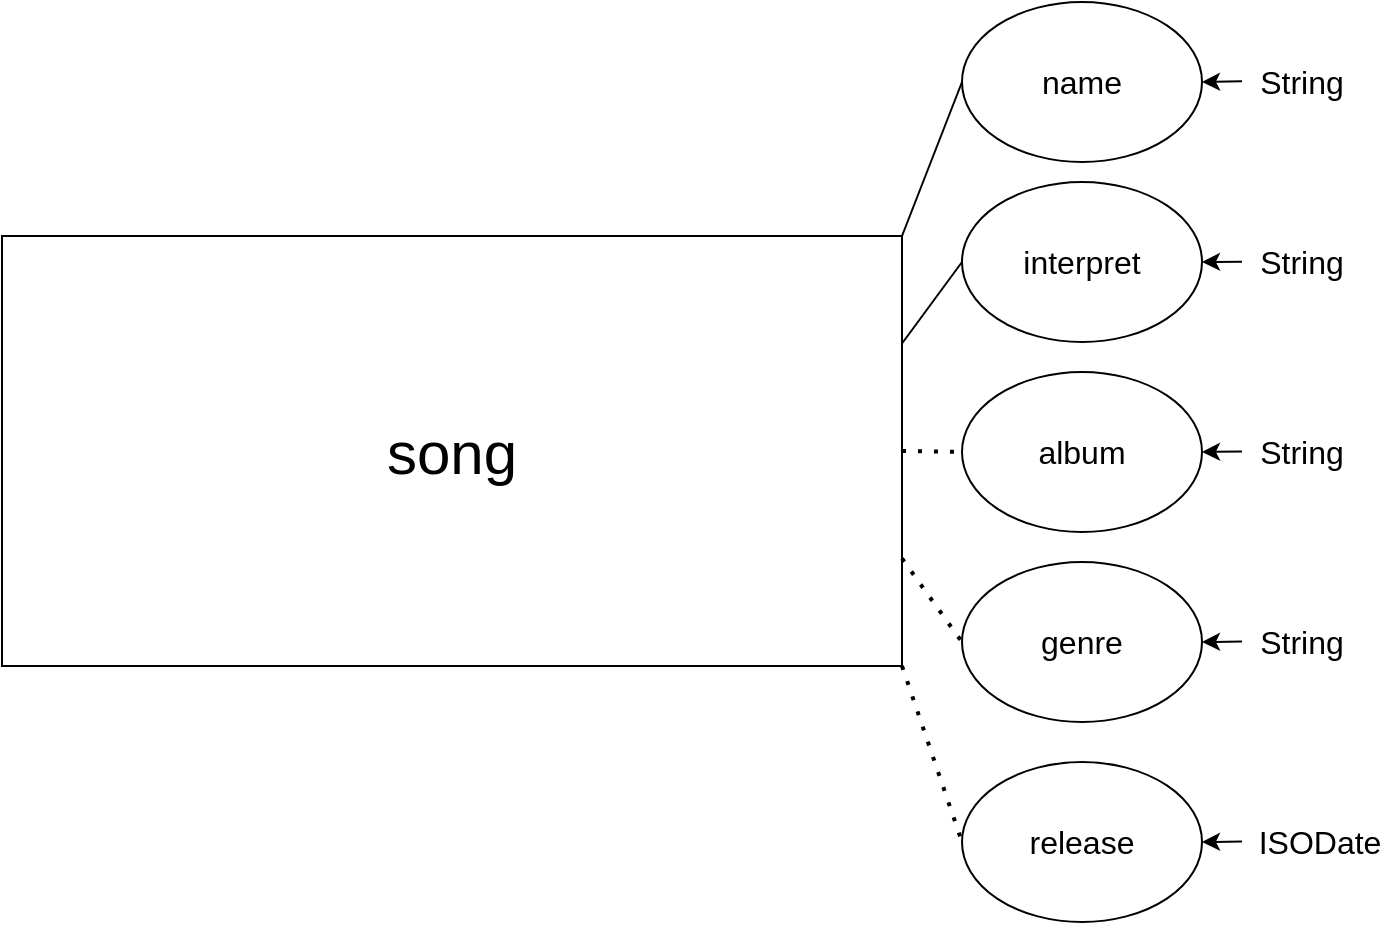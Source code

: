 <mxfile version="20.7.4" type="github">
  <diagram id="yCdLFfcr3cxt0qBfyUbk" name="Page-1">
    <mxGraphModel dx="1103" dy="611" grid="1" gridSize="10" guides="1" tooltips="1" connect="1" arrows="1" fold="1" page="1" pageScale="1" pageWidth="1654" pageHeight="1169" math="0" shadow="0">
      <root>
        <mxCell id="0" />
        <mxCell id="1" parent="0" />
        <mxCell id="8Q_J05wMI56wDrojj2M6-1" value="&lt;font style=&quot;font-size: 30px;&quot;&gt;song&lt;/font&gt;" style="rounded=0;whiteSpace=wrap;html=1;" vertex="1" parent="1">
          <mxGeometry x="40" y="477" width="450" height="215" as="geometry" />
        </mxCell>
        <mxCell id="8Q_J05wMI56wDrojj2M6-5" value="interpret" style="ellipse;whiteSpace=wrap;html=1;fontSize=16;" vertex="1" parent="1">
          <mxGeometry x="520" y="450" width="120" height="80" as="geometry" />
        </mxCell>
        <mxCell id="8Q_J05wMI56wDrojj2M6-6" value="album" style="ellipse;whiteSpace=wrap;html=1;fontSize=16;" vertex="1" parent="1">
          <mxGeometry x="520" y="545" width="120" height="80" as="geometry" />
        </mxCell>
        <mxCell id="8Q_J05wMI56wDrojj2M6-7" value="genre" style="ellipse;whiteSpace=wrap;html=1;fontSize=16;" vertex="1" parent="1">
          <mxGeometry x="520" y="640" width="120" height="80" as="geometry" />
        </mxCell>
        <mxCell id="8Q_J05wMI56wDrojj2M6-8" value="release" style="ellipse;whiteSpace=wrap;html=1;fontSize=16;" vertex="1" parent="1">
          <mxGeometry x="520" y="740" width="120" height="80" as="geometry" />
        </mxCell>
        <mxCell id="8Q_J05wMI56wDrojj2M6-9" value="name" style="ellipse;whiteSpace=wrap;html=1;fontSize=16;" vertex="1" parent="1">
          <mxGeometry x="520" y="360" width="120" height="80" as="geometry" />
        </mxCell>
        <mxCell id="8Q_J05wMI56wDrojj2M6-11" value="" style="endArrow=none;dashed=1;html=1;dashPattern=1 3;strokeWidth=2;rounded=0;fontSize=16;entryX=0;entryY=0.5;entryDx=0;entryDy=0;exitX=1;exitY=0.5;exitDx=0;exitDy=0;" edge="1" parent="1" source="8Q_J05wMI56wDrojj2M6-1" target="8Q_J05wMI56wDrojj2M6-6">
          <mxGeometry width="50" height="50" relative="1" as="geometry">
            <mxPoint x="350" y="570" as="sourcePoint" />
            <mxPoint x="400" y="520" as="targetPoint" />
          </mxGeometry>
        </mxCell>
        <mxCell id="8Q_J05wMI56wDrojj2M6-13" value="" style="endArrow=none;html=1;rounded=0;fontSize=16;entryX=0;entryY=0.5;entryDx=0;entryDy=0;exitX=1;exitY=0.25;exitDx=0;exitDy=0;" edge="1" parent="1" source="8Q_J05wMI56wDrojj2M6-1" target="8Q_J05wMI56wDrojj2M6-5">
          <mxGeometry width="50" height="50" relative="1" as="geometry">
            <mxPoint x="350" y="630" as="sourcePoint" />
            <mxPoint x="400" y="580" as="targetPoint" />
          </mxGeometry>
        </mxCell>
        <mxCell id="8Q_J05wMI56wDrojj2M6-14" value="" style="endArrow=none;html=1;rounded=0;fontSize=16;entryX=0;entryY=0.5;entryDx=0;entryDy=0;exitX=1;exitY=0;exitDx=0;exitDy=0;" edge="1" parent="1" source="8Q_J05wMI56wDrojj2M6-1" target="8Q_J05wMI56wDrojj2M6-9">
          <mxGeometry width="50" height="50" relative="1" as="geometry">
            <mxPoint x="350" y="570" as="sourcePoint" />
            <mxPoint x="400" y="520" as="targetPoint" />
          </mxGeometry>
        </mxCell>
        <mxCell id="8Q_J05wMI56wDrojj2M6-15" value="" style="endArrow=none;dashed=1;html=1;dashPattern=1 3;strokeWidth=2;rounded=0;fontSize=16;entryX=0;entryY=0.5;entryDx=0;entryDy=0;exitX=1;exitY=0.75;exitDx=0;exitDy=0;" edge="1" parent="1" source="8Q_J05wMI56wDrojj2M6-1" target="8Q_J05wMI56wDrojj2M6-7">
          <mxGeometry width="50" height="50" relative="1" as="geometry">
            <mxPoint x="350" y="700" as="sourcePoint" />
            <mxPoint x="400" y="650" as="targetPoint" />
          </mxGeometry>
        </mxCell>
        <mxCell id="8Q_J05wMI56wDrojj2M6-16" value="" style="endArrow=none;dashed=1;html=1;dashPattern=1 3;strokeWidth=2;rounded=0;fontSize=16;entryX=0;entryY=0.5;entryDx=0;entryDy=0;exitX=1;exitY=1;exitDx=0;exitDy=0;" edge="1" parent="1" source="8Q_J05wMI56wDrojj2M6-1" target="8Q_J05wMI56wDrojj2M6-8">
          <mxGeometry width="50" height="50" relative="1" as="geometry">
            <mxPoint x="350" y="700" as="sourcePoint" />
            <mxPoint x="400" y="650" as="targetPoint" />
          </mxGeometry>
        </mxCell>
        <mxCell id="8Q_J05wMI56wDrojj2M6-17" value="" style="endArrow=classic;html=1;rounded=0;fontSize=16;entryX=1;entryY=0.5;entryDx=0;entryDy=0;" edge="1" parent="1" target="8Q_J05wMI56wDrojj2M6-9">
          <mxGeometry width="50" height="50" relative="1" as="geometry">
            <mxPoint x="660" y="399.68" as="sourcePoint" />
            <mxPoint x="660" y="420" as="targetPoint" />
          </mxGeometry>
        </mxCell>
        <mxCell id="8Q_J05wMI56wDrojj2M6-18" value="" style="endArrow=classic;html=1;rounded=0;fontSize=16;entryX=1;entryY=0.5;entryDx=0;entryDy=0;" edge="1" parent="1" target="8Q_J05wMI56wDrojj2M6-5">
          <mxGeometry width="50" height="50" relative="1" as="geometry">
            <mxPoint x="660" y="489.84" as="sourcePoint" />
            <mxPoint x="650" y="510" as="targetPoint" />
          </mxGeometry>
        </mxCell>
        <mxCell id="8Q_J05wMI56wDrojj2M6-19" value="" style="endArrow=classic;html=1;rounded=0;fontSize=16;entryX=1;entryY=0.5;entryDx=0;entryDy=0;" edge="1" parent="1" target="8Q_J05wMI56wDrojj2M6-6">
          <mxGeometry width="50" height="50" relative="1" as="geometry">
            <mxPoint x="660" y="584.78" as="sourcePoint" />
            <mxPoint x="660" y="610" as="targetPoint" />
          </mxGeometry>
        </mxCell>
        <mxCell id="8Q_J05wMI56wDrojj2M6-20" value="" style="endArrow=classic;html=1;rounded=0;fontSize=16;entryX=1;entryY=0.5;entryDx=0;entryDy=0;" edge="1" parent="1" target="8Q_J05wMI56wDrojj2M6-7">
          <mxGeometry width="50" height="50" relative="1" as="geometry">
            <mxPoint x="660" y="679.81" as="sourcePoint" />
            <mxPoint x="650" y="700" as="targetPoint" />
          </mxGeometry>
        </mxCell>
        <mxCell id="8Q_J05wMI56wDrojj2M6-21" value="" style="endArrow=classic;html=1;rounded=0;fontSize=16;entryX=1;entryY=0.5;entryDx=0;entryDy=0;" edge="1" parent="1" target="8Q_J05wMI56wDrojj2M6-8">
          <mxGeometry width="50" height="50" relative="1" as="geometry">
            <mxPoint x="660" y="779.81" as="sourcePoint" />
            <mxPoint x="650" y="800" as="targetPoint" />
          </mxGeometry>
        </mxCell>
        <mxCell id="8Q_J05wMI56wDrojj2M6-22" value="String" style="text;html=1;strokeColor=none;fillColor=none;align=center;verticalAlign=middle;whiteSpace=wrap;rounded=0;fontSize=16;" vertex="1" parent="1">
          <mxGeometry x="660" y="385" width="60" height="30" as="geometry" />
        </mxCell>
        <mxCell id="8Q_J05wMI56wDrojj2M6-23" value="String" style="text;html=1;strokeColor=none;fillColor=none;align=center;verticalAlign=middle;whiteSpace=wrap;rounded=0;fontSize=16;" vertex="1" parent="1">
          <mxGeometry x="660" y="475" width="60" height="30" as="geometry" />
        </mxCell>
        <mxCell id="8Q_J05wMI56wDrojj2M6-24" value="String" style="text;html=1;strokeColor=none;fillColor=none;align=center;verticalAlign=middle;whiteSpace=wrap;rounded=0;fontSize=16;" vertex="1" parent="1">
          <mxGeometry x="660" y="570" width="60" height="30" as="geometry" />
        </mxCell>
        <mxCell id="8Q_J05wMI56wDrojj2M6-25" value="String" style="text;html=1;strokeColor=none;fillColor=none;align=center;verticalAlign=middle;whiteSpace=wrap;rounded=0;fontSize=16;" vertex="1" parent="1">
          <mxGeometry x="660" y="665" width="60" height="30" as="geometry" />
        </mxCell>
        <mxCell id="8Q_J05wMI56wDrojj2M6-26" value="ISODate" style="text;html=1;strokeColor=none;fillColor=none;align=center;verticalAlign=middle;whiteSpace=wrap;rounded=0;fontSize=16;" vertex="1" parent="1">
          <mxGeometry x="669" y="765" width="60" height="30" as="geometry" />
        </mxCell>
      </root>
    </mxGraphModel>
  </diagram>
</mxfile>
